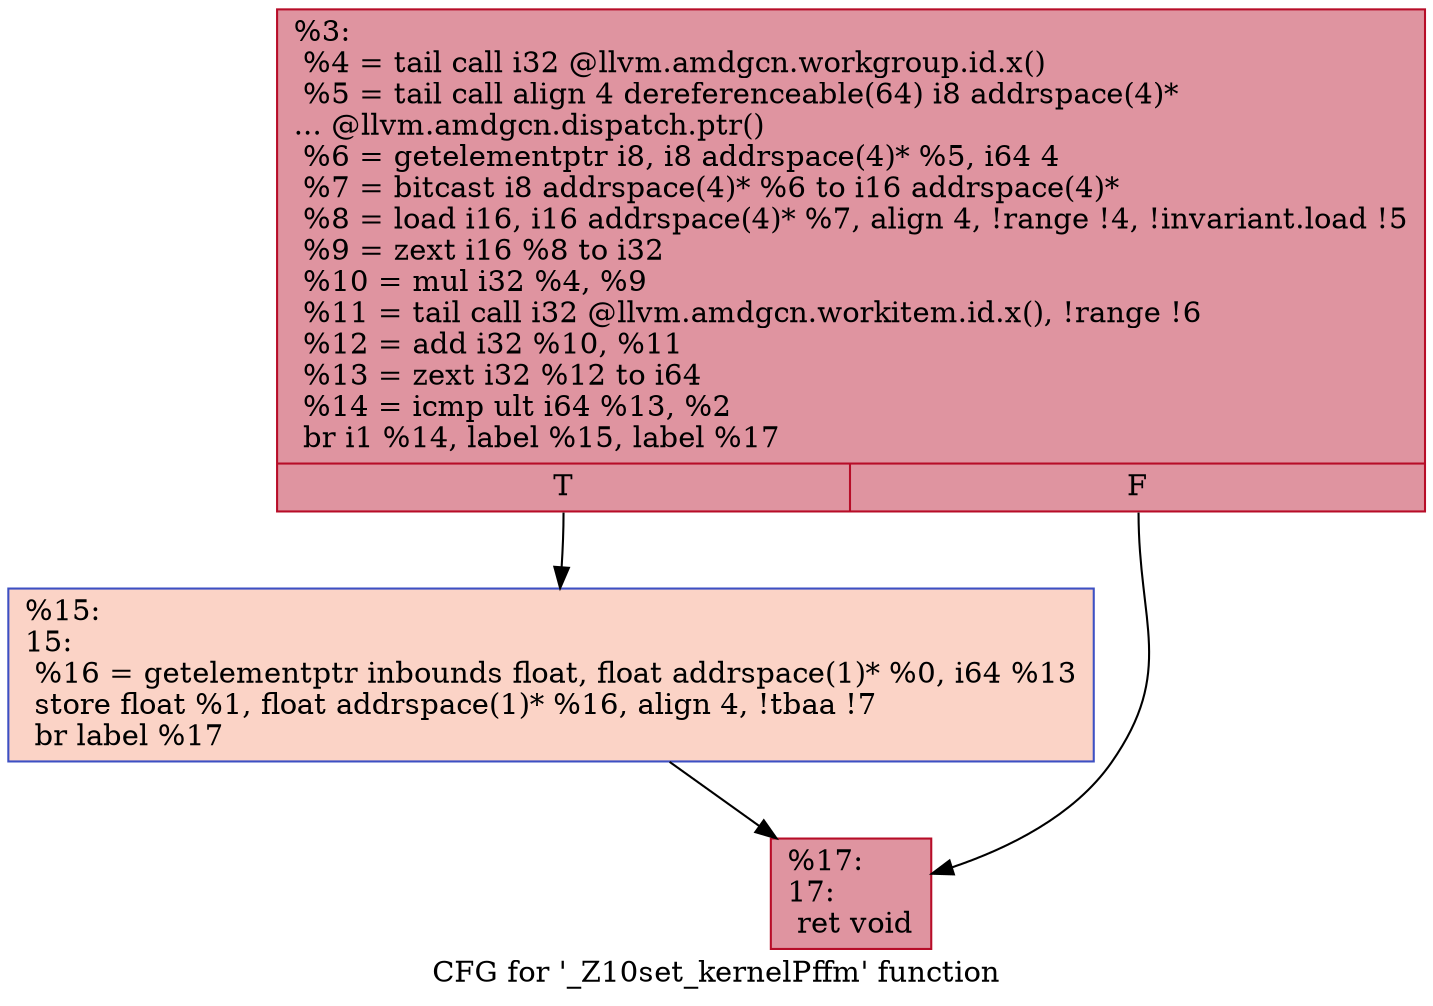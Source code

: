digraph "CFG for '_Z10set_kernelPffm' function" {
	label="CFG for '_Z10set_kernelPffm' function";

	Node0x6493f20 [shape=record,color="#b70d28ff", style=filled, fillcolor="#b70d2870",label="{%3:\l  %4 = tail call i32 @llvm.amdgcn.workgroup.id.x()\l  %5 = tail call align 4 dereferenceable(64) i8 addrspace(4)*\l... @llvm.amdgcn.dispatch.ptr()\l  %6 = getelementptr i8, i8 addrspace(4)* %5, i64 4\l  %7 = bitcast i8 addrspace(4)* %6 to i16 addrspace(4)*\l  %8 = load i16, i16 addrspace(4)* %7, align 4, !range !4, !invariant.load !5\l  %9 = zext i16 %8 to i32\l  %10 = mul i32 %4, %9\l  %11 = tail call i32 @llvm.amdgcn.workitem.id.x(), !range !6\l  %12 = add i32 %10, %11\l  %13 = zext i32 %12 to i64\l  %14 = icmp ult i64 %13, %2\l  br i1 %14, label %15, label %17\l|{<s0>T|<s1>F}}"];
	Node0x6493f20:s0 -> Node0x6495e60;
	Node0x6493f20:s1 -> Node0x6495ef0;
	Node0x6495e60 [shape=record,color="#3d50c3ff", style=filled, fillcolor="#f59c7d70",label="{%15:\l15:                                               \l  %16 = getelementptr inbounds float, float addrspace(1)* %0, i64 %13\l  store float %1, float addrspace(1)* %16, align 4, !tbaa !7\l  br label %17\l}"];
	Node0x6495e60 -> Node0x6495ef0;
	Node0x6495ef0 [shape=record,color="#b70d28ff", style=filled, fillcolor="#b70d2870",label="{%17:\l17:                                               \l  ret void\l}"];
}
